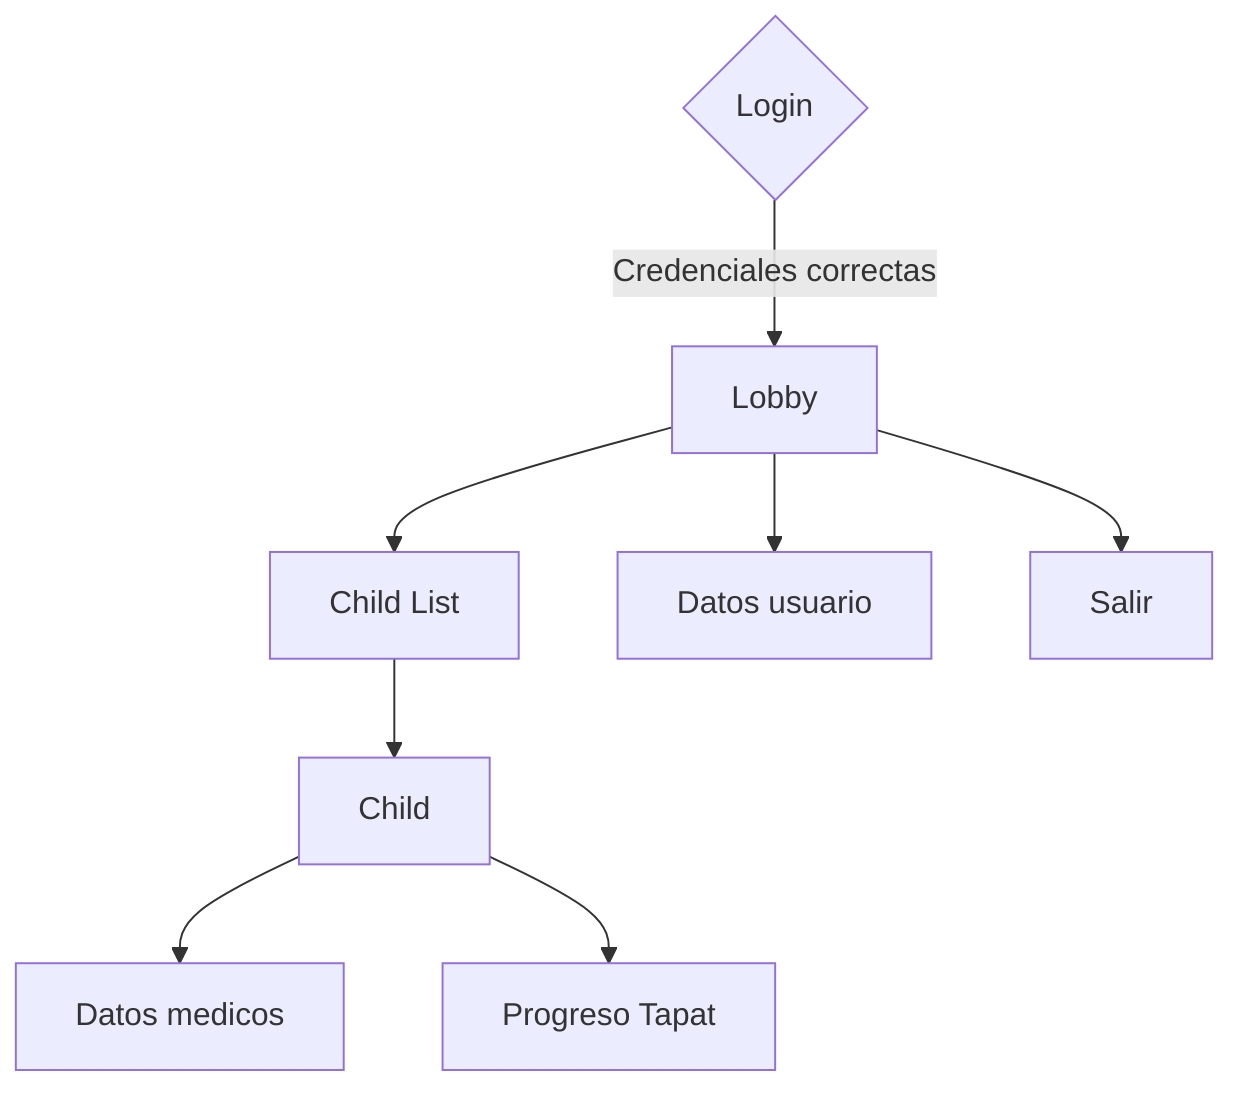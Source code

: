 flowchart TB;
    B{Login}
    B --> |Credenciales correctas|D[Lobby]
    D --> E[Child List]
    D --> R[Datos usuario]
    D --> Salir
    E --> F[Child]
    F --> K[Datos medicos]
    F --> L[Progreso Tapat]
